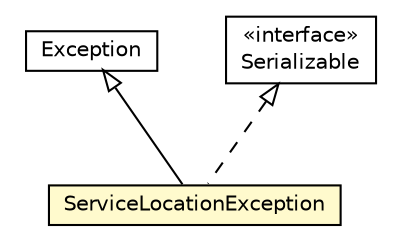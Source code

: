 #!/usr/local/bin/dot
#
# Class diagram 
# Generated by UMLGraph version R5_6-24-gf6e263 (http://www.umlgraph.org/)
#

digraph G {
	edge [fontname="Helvetica",fontsize=10,labelfontname="Helvetica",labelfontsize=10];
	node [fontname="Helvetica",fontsize=10,shape=plaintext];
	nodesep=0.25;
	ranksep=0.5;
	// ch.ethz.iks.slp.ServiceLocationException
	c341112 [label=<<table title="ch.ethz.iks.slp.ServiceLocationException" border="0" cellborder="1" cellspacing="0" cellpadding="2" port="p" bgcolor="lemonChiffon" href="./ServiceLocationException.html">
		<tr><td><table border="0" cellspacing="0" cellpadding="1">
<tr><td align="center" balign="center"> ServiceLocationException </td></tr>
		</table></td></tr>
		</table>>, URL="./ServiceLocationException.html", fontname="Helvetica", fontcolor="black", fontsize=10.0];
	//ch.ethz.iks.slp.ServiceLocationException extends java.lang.Exception
	c341704:p -> c341112:p [dir=back,arrowtail=empty];
	//ch.ethz.iks.slp.ServiceLocationException implements java.io.Serializable
	c341705:p -> c341112:p [dir=back,arrowtail=empty,style=dashed];
	// java.io.Serializable
	c341705 [label=<<table title="java.io.Serializable" border="0" cellborder="1" cellspacing="0" cellpadding="2" port="p" href="http://java.sun.com/j2se/1.4.2/docs/api/java/io/Serializable.html">
		<tr><td><table border="0" cellspacing="0" cellpadding="1">
<tr><td align="center" balign="center"> &#171;interface&#187; </td></tr>
<tr><td align="center" balign="center"> Serializable </td></tr>
		</table></td></tr>
		</table>>, URL="http://java.sun.com/j2se/1.4.2/docs/api/java/io/Serializable.html", fontname="Helvetica", fontcolor="black", fontsize=10.0];
	// java.lang.Exception
	c341704 [label=<<table title="java.lang.Exception" border="0" cellborder="1" cellspacing="0" cellpadding="2" port="p" href="http://java.sun.com/j2se/1.4.2/docs/api/java/lang/Exception.html">
		<tr><td><table border="0" cellspacing="0" cellpadding="1">
<tr><td align="center" balign="center"> Exception </td></tr>
		</table></td></tr>
		</table>>, URL="http://java.sun.com/j2se/1.4.2/docs/api/java/lang/Exception.html", fontname="Helvetica", fontcolor="black", fontsize=10.0];
}

